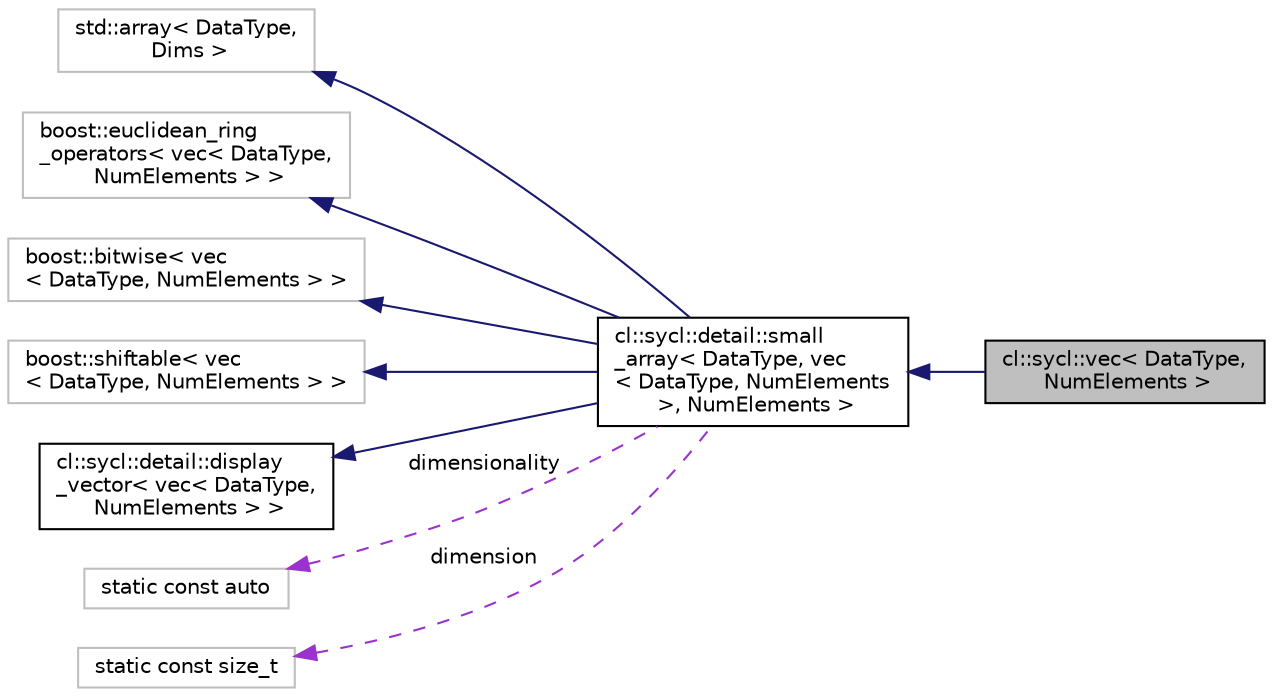 digraph "cl::sycl::vec&lt; DataType, NumElements &gt;"
{
 // INTERACTIVE_SVG=YES
  bgcolor="transparent";
  edge [fontname="Helvetica",fontsize="10",labelfontname="Helvetica",labelfontsize="10"];
  node [fontname="Helvetica",fontsize="10",shape=record];
  rankdir="LR";
  Node1 [label="cl::sycl::vec\< DataType,\l NumElements \>",height=0.2,width=0.4,color="black", fillcolor="grey75", style="filled", fontcolor="black"];
  Node2 -> Node1 [dir="back",color="midnightblue",fontsize="10",style="solid",fontname="Helvetica"];
  Node2 [label="cl::sycl::detail::small\l_array\< DataType, vec\l\< DataType, NumElements\l \>, NumElements \>",height=0.2,width=0.4,color="black",URL="$group__helpers.html"];
  Node3 -> Node2 [dir="back",color="midnightblue",fontsize="10",style="solid",fontname="Helvetica"];
  Node3 [label="std::array\< DataType,\l Dims \>",height=0.2,width=0.4,color="grey75"];
  Node4 -> Node2 [dir="back",color="midnightblue",fontsize="10",style="solid",fontname="Helvetica"];
  Node4 [label="boost::euclidean_ring\l_operators\< vec\< DataType,\l NumElements \> \>",height=0.2,width=0.4,color="grey75"];
  Node5 -> Node2 [dir="back",color="midnightblue",fontsize="10",style="solid",fontname="Helvetica"];
  Node5 [label="boost::bitwise\< vec\l\< DataType, NumElements \> \>",height=0.2,width=0.4,color="grey75"];
  Node6 -> Node2 [dir="back",color="midnightblue",fontsize="10",style="solid",fontname="Helvetica"];
  Node6 [label="boost::shiftable\< vec\l\< DataType, NumElements \> \>",height=0.2,width=0.4,color="grey75"];
  Node7 -> Node2 [dir="back",color="midnightblue",fontsize="10",style="solid",fontname="Helvetica"];
  Node7 [label="cl::sycl::detail::display\l_vector\< vec\< DataType,\l NumElements \> \>",height=0.2,width=0.4,color="black",URL="$group__debug__trace.html"];
  Node8 -> Node2 [dir="back",color="darkorchid3",fontsize="10",style="dashed",label=" dimensionality" ,fontname="Helvetica"];
  Node8 [label="static const auto",height=0.2,width=0.4,color="grey75"];
  Node9 -> Node2 [dir="back",color="darkorchid3",fontsize="10",style="dashed",label=" dimension" ,fontname="Helvetica"];
  Node9 [label="static const size_t",height=0.2,width=0.4,color="grey75"];
}
